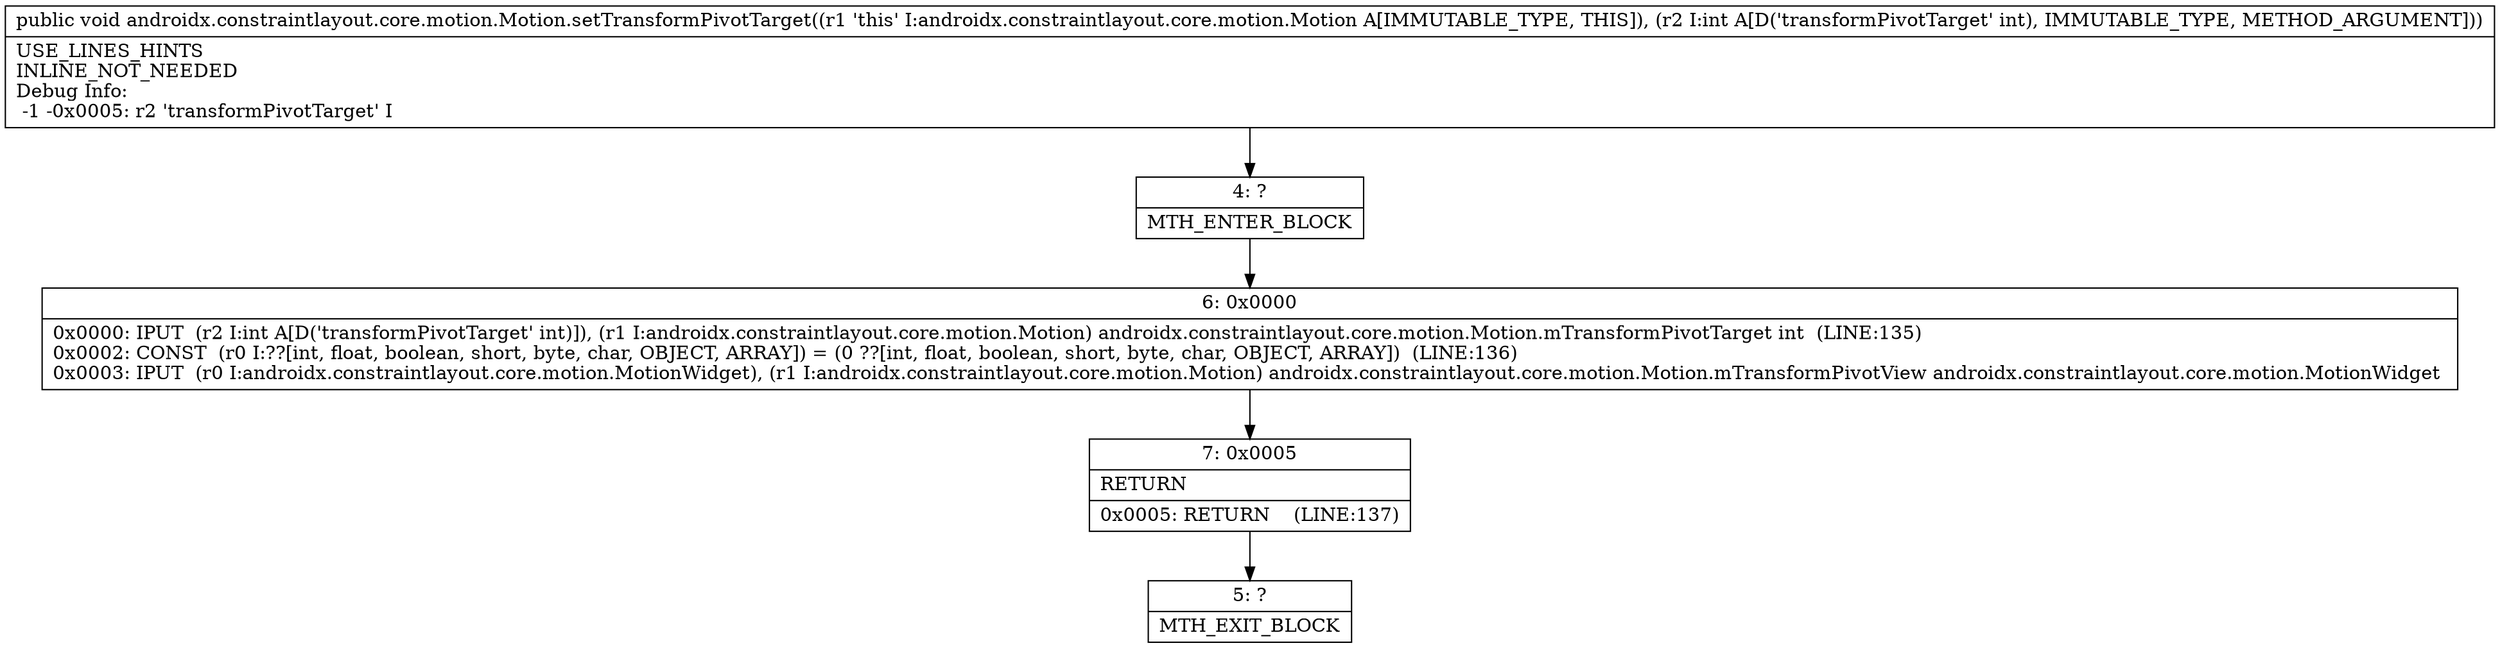 digraph "CFG forandroidx.constraintlayout.core.motion.Motion.setTransformPivotTarget(I)V" {
Node_4 [shape=record,label="{4\:\ ?|MTH_ENTER_BLOCK\l}"];
Node_6 [shape=record,label="{6\:\ 0x0000|0x0000: IPUT  (r2 I:int A[D('transformPivotTarget' int)]), (r1 I:androidx.constraintlayout.core.motion.Motion) androidx.constraintlayout.core.motion.Motion.mTransformPivotTarget int  (LINE:135)\l0x0002: CONST  (r0 I:??[int, float, boolean, short, byte, char, OBJECT, ARRAY]) = (0 ??[int, float, boolean, short, byte, char, OBJECT, ARRAY])  (LINE:136)\l0x0003: IPUT  (r0 I:androidx.constraintlayout.core.motion.MotionWidget), (r1 I:androidx.constraintlayout.core.motion.Motion) androidx.constraintlayout.core.motion.Motion.mTransformPivotView androidx.constraintlayout.core.motion.MotionWidget \l}"];
Node_7 [shape=record,label="{7\:\ 0x0005|RETURN\l|0x0005: RETURN    (LINE:137)\l}"];
Node_5 [shape=record,label="{5\:\ ?|MTH_EXIT_BLOCK\l}"];
MethodNode[shape=record,label="{public void androidx.constraintlayout.core.motion.Motion.setTransformPivotTarget((r1 'this' I:androidx.constraintlayout.core.motion.Motion A[IMMUTABLE_TYPE, THIS]), (r2 I:int A[D('transformPivotTarget' int), IMMUTABLE_TYPE, METHOD_ARGUMENT]))  | USE_LINES_HINTS\lINLINE_NOT_NEEDED\lDebug Info:\l  \-1 \-0x0005: r2 'transformPivotTarget' I\l}"];
MethodNode -> Node_4;Node_4 -> Node_6;
Node_6 -> Node_7;
Node_7 -> Node_5;
}

